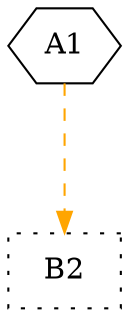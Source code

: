 digraph G {
graph [root="Demo",rankdir   = TB, nodesep           = 0.6, mindist     = 1.0, ranksep = 1.0, overlap = false]
node [style     = "filled", fillcolor = "white", color = "black"]
A1[cpu="0", flags="0x00000000", type="noop", prio="0", toffs="140721163890192", pattern="patternA", patentry="false", patexit="false", beamproc="beamA", bpentry="false", bpexit="false", tvalid="0", vabs="false", qty="0", shape     = "hexagon", fillcolor = "white"];
B2[cpu="0", flags="0x00000008", type="blockalign", tperiod="0", pattern="patternB", patentry="false", patexit="false", beamproc="beamB", bpentry="false", bpexit="false", qlo="false", qhi="false", qil="false", shape     = "rectangle", style  = "dotted", fillcolor = "white"];
A1->B2 [type="baddefdst", color     = "orange", style     = "dashed"];
}
